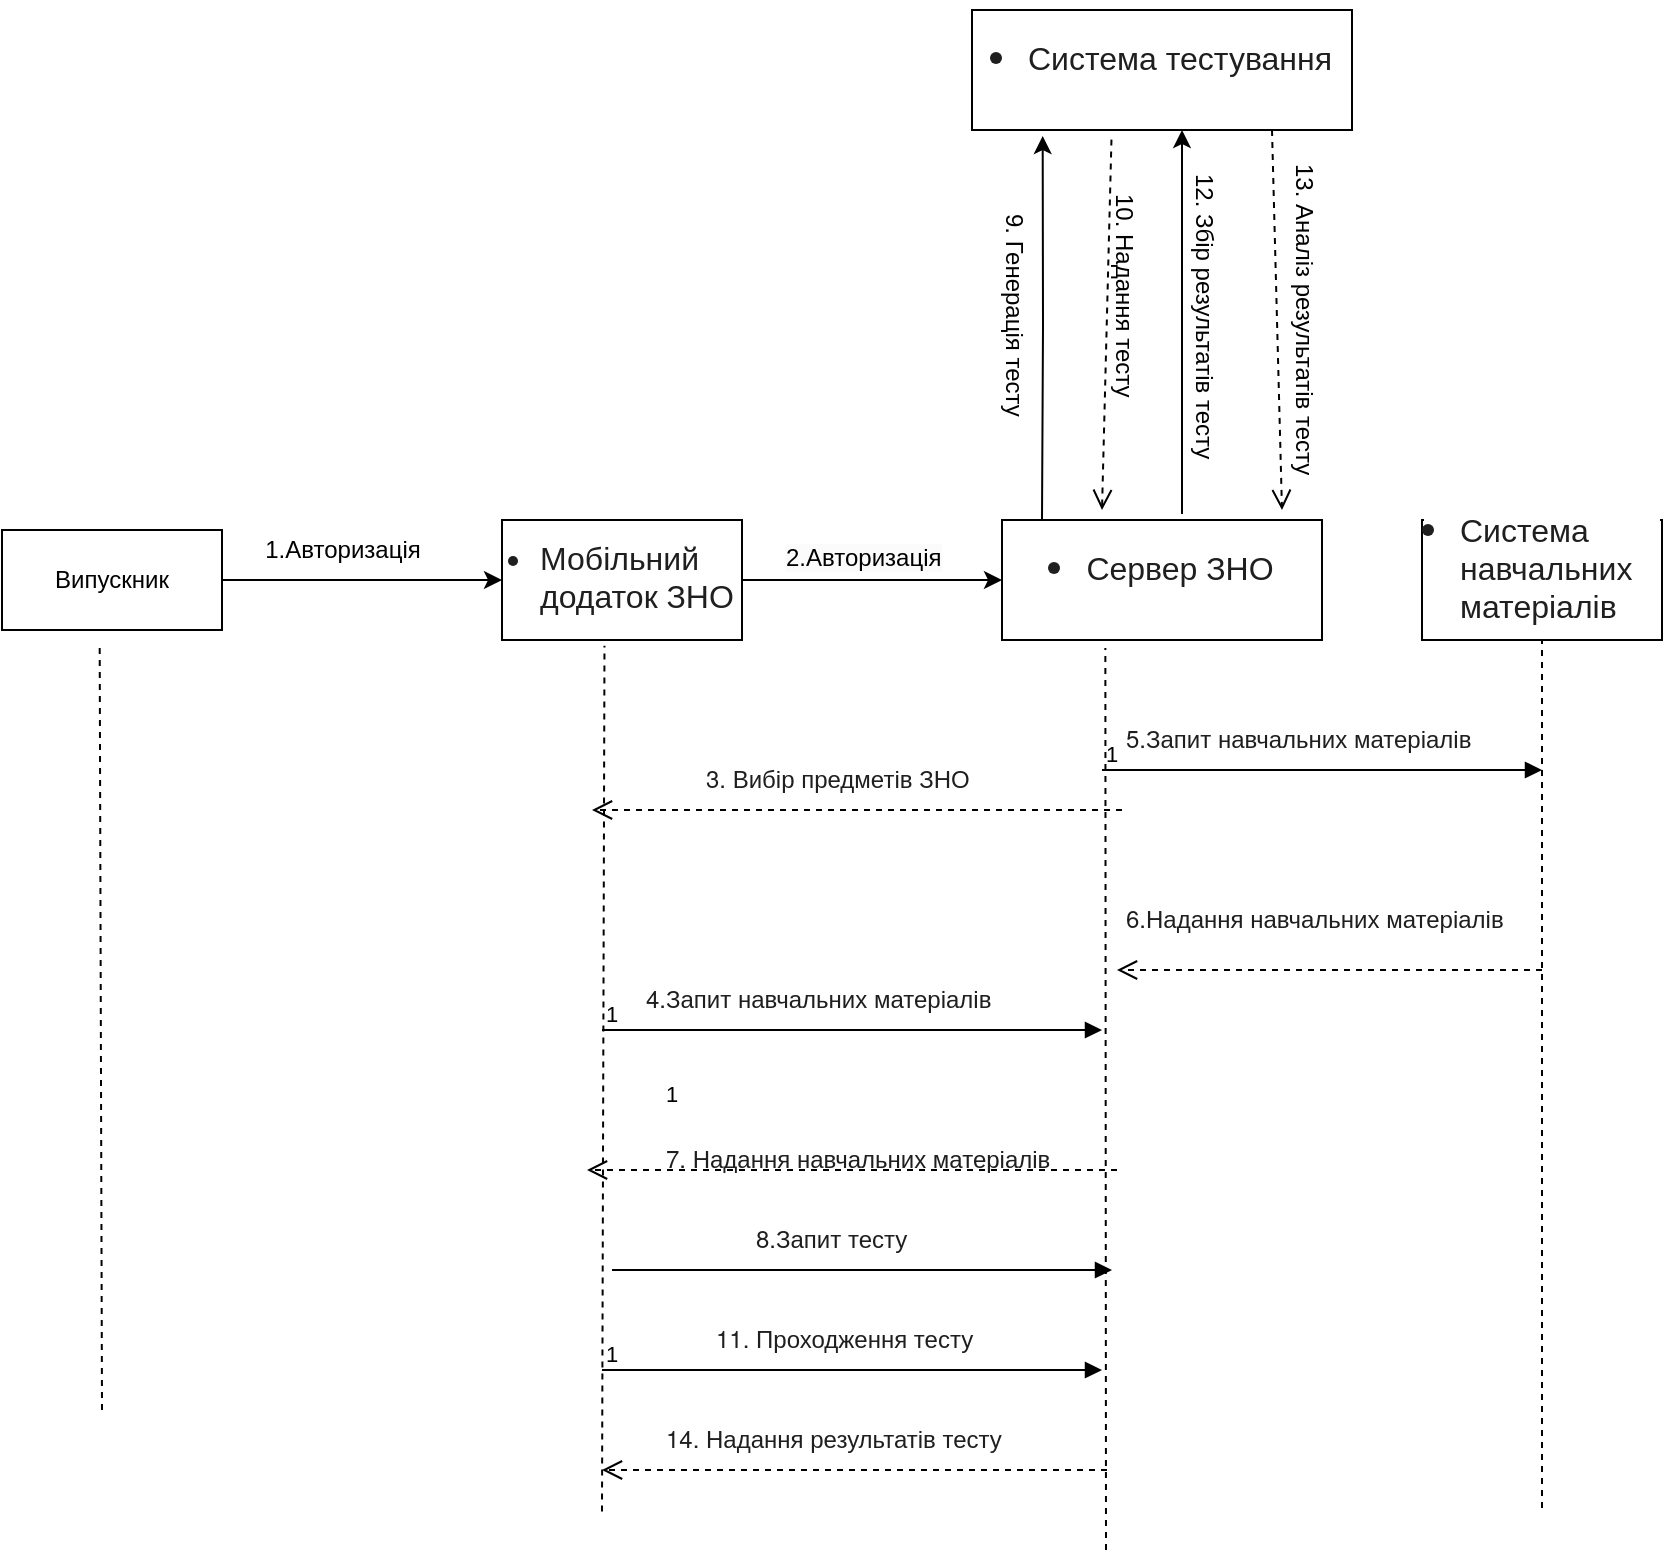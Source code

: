 <mxfile version="24.1.0" type="device">
  <diagram name="Page-1" id="e7e014a7-5840-1c2e-5031-d8a46d1fe8dd">
    <mxGraphModel dx="1843" dy="1725" grid="1" gridSize="10" guides="1" tooltips="1" connect="1" arrows="1" fold="1" page="1" pageScale="1" pageWidth="1169" pageHeight="826" background="none" math="0" shadow="0">
      <root>
        <mxCell id="0" />
        <mxCell id="1" parent="0" />
        <mxCell id="LCB57Vmr7wKY6c8nJuJc-48" style="edgeStyle=orthogonalEdgeStyle;rounded=0;orthogonalLoop=1;jettySize=auto;html=1;exitX=1;exitY=0.5;exitDx=0;exitDy=0;entryX=0;entryY=0.5;entryDx=0;entryDy=0;" parent="1" source="LCB57Vmr7wKY6c8nJuJc-42" target="LCB57Vmr7wKY6c8nJuJc-44" edge="1">
          <mxGeometry relative="1" as="geometry" />
        </mxCell>
        <mxCell id="LCB57Vmr7wKY6c8nJuJc-42" value="Випускник" style="html=1;whiteSpace=wrap;" parent="1" vertex="1">
          <mxGeometry x="100" y="70" width="110" height="50" as="geometry" />
        </mxCell>
        <mxCell id="LCB57Vmr7wKY6c8nJuJc-43" value="" style="endArrow=none;dashed=1;html=1;rounded=0;entryX=0.444;entryY=1.124;entryDx=0;entryDy=0;entryPerimeter=0;" parent="1" target="LCB57Vmr7wKY6c8nJuJc-42" edge="1">
          <mxGeometry width="50" height="50" relative="1" as="geometry">
            <mxPoint x="150" y="510" as="sourcePoint" />
            <mxPoint x="470" y="210" as="targetPoint" />
          </mxGeometry>
        </mxCell>
        <mxCell id="LCB57Vmr7wKY6c8nJuJc-49" style="edgeStyle=orthogonalEdgeStyle;rounded=0;orthogonalLoop=1;jettySize=auto;html=1;exitX=1;exitY=0.5;exitDx=0;exitDy=0;entryX=0;entryY=0.5;entryDx=0;entryDy=0;" parent="1" source="LCB57Vmr7wKY6c8nJuJc-44" target="LCB57Vmr7wKY6c8nJuJc-45" edge="1">
          <mxGeometry relative="1" as="geometry" />
        </mxCell>
        <mxCell id="LCB57Vmr7wKY6c8nJuJc-44" value="&lt;font style=&quot;font-size: 12px;&quot;&gt;&lt;br&gt;&lt;/font&gt;&lt;ul style=&quot;margin: 4px 0px; padding-inline-start: 1.125rem; color: rgb(31, 31, 31); font-family: &amp;quot;Google Sans&amp;quot;, &amp;quot;Helvetica Neue&amp;quot;, sans-serif; font-style: normal; font-variant-ligatures: normal; font-variant-caps: normal; font-weight: 400; letter-spacing: normal; orphans: 2; text-align: start; text-indent: 0px; text-transform: none; widows: 2; word-spacing: 0px; -webkit-text-stroke-width: 0px; background-color: rgb(255, 255, 255); text-decoration-thickness: initial; text-decoration-style: initial; text-decoration-color: initial;&quot; data-sourcepos=&quot;61:1-65:0&quot;&gt;&lt;li style=&quot;margin-bottom: 0px;&quot; data-sourcepos=&quot;61:1-61:23&quot;&gt;&lt;font size=&quot;3&quot;&gt;Мобільний додаток ЗНО&lt;/font&gt;&lt;/li&gt;&lt;/ul&gt;&lt;font size=&quot;3&quot;&gt;&lt;br&gt;&lt;/font&gt;" style="rounded=0;whiteSpace=wrap;html=1;" parent="1" vertex="1">
          <mxGeometry x="350" y="65" width="120" height="60" as="geometry" />
        </mxCell>
        <mxCell id="LCB57Vmr7wKY6c8nJuJc-45" value="&#xa;&lt;ul style=&quot;margin: 4px 0px; padding-inline-start: 1.125rem; color: rgb(31, 31, 31); font-family: &amp;quot;Google Sans&amp;quot;, &amp;quot;Helvetica Neue&amp;quot;, sans-serif; font-size: 16px; font-style: normal; font-variant-ligatures: normal; font-variant-caps: normal; font-weight: 400; letter-spacing: normal; orphans: 2; text-align: start; text-indent: 0px; text-transform: none; widows: 2; word-spacing: 0px; -webkit-text-stroke-width: 0px; background-color: rgb(255, 255, 255); text-decoration-thickness: initial; text-decoration-style: initial; text-decoration-color: initial;&quot; data-sourcepos=&quot;61:1-65:0&quot;&gt;&lt;li style=&quot;margin-bottom: 0px;&quot; data-sourcepos=&quot;62:1-62:12&quot;&gt;Сервер ЗНО&lt;/li&gt;&lt;/ul&gt;&#xa;&#xa;" style="rounded=0;whiteSpace=wrap;html=1;" parent="1" vertex="1">
          <mxGeometry x="600" y="65" width="160" height="60" as="geometry" />
        </mxCell>
        <mxCell id="LCB57Vmr7wKY6c8nJuJc-46" value="&#xa;&lt;ul style=&quot;margin: 4px 0px; padding-inline-start: 1.125rem; color: rgb(31, 31, 31); font-family: &amp;quot;Google Sans&amp;quot;, &amp;quot;Helvetica Neue&amp;quot;, sans-serif; font-size: 16px; font-style: normal; font-variant-ligatures: normal; font-variant-caps: normal; font-weight: 400; letter-spacing: normal; orphans: 2; text-align: start; text-indent: 0px; text-transform: none; widows: 2; word-spacing: 0px; -webkit-text-stroke-width: 0px; background-color: rgb(255, 255, 255); text-decoration-thickness: initial; text-decoration-style: initial; text-decoration-color: initial;&quot; data-sourcepos=&quot;61:1-65:0&quot;&gt;&lt;li style=&quot;margin-bottom: 0px;&quot; data-sourcepos=&quot;63:1-63:31&quot;&gt;Система навчальних матеріалів&lt;/li&gt;&lt;/ul&gt;&#xa;&#xa;" style="rounded=0;whiteSpace=wrap;html=1;" parent="1" vertex="1">
          <mxGeometry x="810" y="65" width="120" height="60" as="geometry" />
        </mxCell>
        <mxCell id="LCB57Vmr7wKY6c8nJuJc-47" value="&#xa;&lt;ul style=&quot;margin: 4px 0px; padding-inline-start: 1.125rem; color: rgb(31, 31, 31); font-family: &amp;quot;Google Sans&amp;quot;, &amp;quot;Helvetica Neue&amp;quot;, sans-serif; font-size: 16px; font-style: normal; font-variant-ligatures: normal; font-variant-caps: normal; font-weight: 400; letter-spacing: normal; orphans: 2; text-align: start; text-indent: 0px; text-transform: none; widows: 2; word-spacing: 0px; -webkit-text-stroke-width: 0px; background-color: rgb(255, 255, 255); text-decoration-thickness: initial; text-decoration-style: initial; text-decoration-color: initial;&quot; data-sourcepos=&quot;61:1-65:0&quot;&gt;&lt;li style=&quot;margin-bottom: 0px;&quot; data-sourcepos=&quot;64:1-65:0&quot;&gt;Система тестування&lt;/li&gt;&lt;/ul&gt;&#xa;&#xa;" style="rounded=0;whiteSpace=wrap;html=1;" parent="1" vertex="1">
          <mxGeometry x="585" y="-190" width="190" height="60" as="geometry" />
        </mxCell>
        <mxCell id="LCB57Vmr7wKY6c8nJuJc-51" value="" style="endArrow=none;dashed=1;html=1;rounded=0;entryX=0.427;entryY=1.047;entryDx=0;entryDy=0;entryPerimeter=0;" parent="1" target="LCB57Vmr7wKY6c8nJuJc-44" edge="1">
          <mxGeometry width="50" height="50" relative="1" as="geometry">
            <mxPoint x="400" y="560.8" as="sourcePoint" />
            <mxPoint x="670" y="230" as="targetPoint" />
          </mxGeometry>
        </mxCell>
        <mxCell id="LCB57Vmr7wKY6c8nJuJc-52" value="1.Авторизація" style="text;html=1;align=center;verticalAlign=middle;resizable=0;points=[];autosize=1;strokeColor=none;fillColor=none;" parent="1" vertex="1">
          <mxGeometry x="220" y="65" width="100" height="30" as="geometry" />
        </mxCell>
        <mxCell id="LCB57Vmr7wKY6c8nJuJc-53" value="&lt;span style=&quot;color: rgb(0, 0, 0); font-family: Helvetica; font-size: 12px; font-style: normal; font-variant-ligatures: normal; font-variant-caps: normal; font-weight: 400; letter-spacing: normal; orphans: 2; text-align: center; text-indent: 0px; text-transform: none; widows: 2; word-spacing: 0px; -webkit-text-stroke-width: 0px; background-color: rgb(251, 251, 251); text-decoration-thickness: initial; text-decoration-style: initial; text-decoration-color: initial; float: none; display: inline !important;&quot;&gt;2.Авторизація&lt;/span&gt;" style="text;whiteSpace=wrap;html=1;" parent="1" vertex="1">
          <mxGeometry x="490" y="70" width="110" height="40" as="geometry" />
        </mxCell>
        <mxCell id="LCB57Vmr7wKY6c8nJuJc-56" value="&lt;span style=&quot;color: rgb(31, 31, 31); font-family: &amp;quot;Google Sans&amp;quot;, &amp;quot;Helvetica Neue&amp;quot;, sans-serif; font-style: normal; font-variant-ligatures: normal; font-variant-caps: normal; font-weight: 400; letter-spacing: normal; orphans: 2; text-align: left; text-indent: 0px; text-transform: none; widows: 2; word-spacing: 0px; -webkit-text-stroke-width: 0px; background-color: rgb(255, 255, 255); text-decoration-thickness: initial; text-decoration-style: initial; text-decoration-color: initial; float: none; display: inline !important;&quot;&gt;&lt;font style=&quot;font-size: 12px;&quot;&gt;3. Вибір предметів ЗНО&lt;/font&gt;&lt;/span&gt;" style="text;whiteSpace=wrap;html=1;" parent="1" vertex="1">
          <mxGeometry x="450" y="180" width="180" height="20" as="geometry" />
        </mxCell>
        <mxCell id="LCB57Vmr7wKY6c8nJuJc-57" value="" style="endArrow=block;endFill=1;html=1;edgeStyle=orthogonalEdgeStyle;align=left;verticalAlign=top;rounded=0;" parent="1" edge="1">
          <mxGeometry x="-1" relative="1" as="geometry">
            <mxPoint x="400" y="320" as="sourcePoint" />
            <mxPoint x="650" y="320" as="targetPoint" />
          </mxGeometry>
        </mxCell>
        <mxCell id="LCB57Vmr7wKY6c8nJuJc-58" value="1" style="edgeLabel;resizable=0;html=1;align=left;verticalAlign=bottom;" parent="LCB57Vmr7wKY6c8nJuJc-57" connectable="0" vertex="1">
          <mxGeometry x="-1" relative="1" as="geometry" />
        </mxCell>
        <mxCell id="LCB57Vmr7wKY6c8nJuJc-59" value="&lt;span style=&quot;color: rgb(31, 31, 31); font-family: &amp;quot;Google Sans&amp;quot;, &amp;quot;Helvetica Neue&amp;quot;, sans-serif; font-style: normal; font-variant-ligatures: normal; font-variant-caps: normal; font-weight: 400; letter-spacing: normal; orphans: 2; text-align: left; text-indent: 0px; text-transform: none; widows: 2; word-spacing: 0px; -webkit-text-stroke-width: 0px; background-color: rgb(255, 255, 255); text-decoration-thickness: initial; text-decoration-style: initial; text-decoration-color: initial; float: none; display: inline !important;&quot;&gt;&lt;font style=&quot;font-size: 12px;&quot;&gt;4.Запит навчальних матеріалів&lt;/font&gt;&lt;/span&gt;" style="text;whiteSpace=wrap;html=1;" parent="1" vertex="1">
          <mxGeometry x="420" y="290" width="200" height="20" as="geometry" />
        </mxCell>
        <mxCell id="LCB57Vmr7wKY6c8nJuJc-60" value="&lt;span style=&quot;color: rgb(31, 31, 31); font-family: &amp;quot;Google Sans&amp;quot;, &amp;quot;Helvetica Neue&amp;quot;, sans-serif; font-style: normal; font-variant-ligatures: normal; font-variant-caps: normal; font-weight: 400; letter-spacing: normal; orphans: 2; text-align: left; text-indent: 0px; text-transform: none; widows: 2; word-spacing: 0px; -webkit-text-stroke-width: 0px; background-color: rgb(255, 255, 255); text-decoration-thickness: initial; text-decoration-style: initial; text-decoration-color: initial; float: none; display: inline !important;&quot;&gt;&lt;font style=&quot;font-size: 12px;&quot;&gt;5.Запит навчальних матеріалів&lt;/font&gt;&lt;/span&gt;" style="text;whiteSpace=wrap;html=1;" parent="1" vertex="1">
          <mxGeometry x="660" y="160" width="250" height="40" as="geometry" />
        </mxCell>
        <mxCell id="LCB57Vmr7wKY6c8nJuJc-64" value="" style="endArrow=none;dashed=1;html=1;rounded=0;entryX=0.437;entryY=1.02;entryDx=0;entryDy=0;entryPerimeter=0;" parent="1" edge="1">
          <mxGeometry width="50" height="50" relative="1" as="geometry">
            <mxPoint x="870" y="559" as="sourcePoint" />
            <mxPoint x="870" y="125" as="targetPoint" />
          </mxGeometry>
        </mxCell>
        <mxCell id="LCB57Vmr7wKY6c8nJuJc-65" value="" style="endArrow=block;endFill=1;html=1;edgeStyle=orthogonalEdgeStyle;align=left;verticalAlign=top;rounded=0;" parent="1" edge="1">
          <mxGeometry x="-1" relative="1" as="geometry">
            <mxPoint x="650" y="190" as="sourcePoint" />
            <mxPoint x="870" y="190" as="targetPoint" />
            <mxPoint as="offset" />
          </mxGeometry>
        </mxCell>
        <mxCell id="LCB57Vmr7wKY6c8nJuJc-66" value="1" style="edgeLabel;resizable=0;html=1;align=left;verticalAlign=bottom;" parent="LCB57Vmr7wKY6c8nJuJc-65" connectable="0" vertex="1">
          <mxGeometry x="-1" relative="1" as="geometry" />
        </mxCell>
        <mxCell id="LCB57Vmr7wKY6c8nJuJc-69" value="&lt;span style=&quot;color: rgb(31, 31, 31); font-family: &amp;quot;Google Sans&amp;quot;, &amp;quot;Helvetica Neue&amp;quot;, sans-serif; font-style: normal; font-variant-ligatures: normal; font-variant-caps: normal; font-weight: 400; letter-spacing: normal; orphans: 2; text-align: left; text-indent: 0px; text-transform: none; widows: 2; word-spacing: 0px; -webkit-text-stroke-width: 0px; background-color: rgb(255, 255, 255); text-decoration-thickness: initial; text-decoration-style: initial; text-decoration-color: initial; float: none; display: inline !important;&quot;&gt;&lt;font style=&quot;font-size: 12px;&quot;&gt;6.Надання навчальних матеріалів&lt;/font&gt;&lt;/span&gt;" style="text;whiteSpace=wrap;html=1;" parent="1" vertex="1">
          <mxGeometry x="660" y="250" width="200" height="20" as="geometry" />
        </mxCell>
        <mxCell id="LCB57Vmr7wKY6c8nJuJc-72" value="&lt;span style=&quot;color: rgb(31, 31, 31); font-family: &amp;quot;Google Sans&amp;quot;, &amp;quot;Helvetica Neue&amp;quot;, sans-serif; font-style: normal; font-variant-ligatures: normal; font-variant-caps: normal; font-weight: 400; letter-spacing: normal; orphans: 2; text-align: left; text-indent: 0px; text-transform: none; widows: 2; word-spacing: 0px; -webkit-text-stroke-width: 0px; background-color: rgb(255, 255, 255); text-decoration-thickness: initial; text-decoration-style: initial; text-decoration-color: initial; float: none; display: inline !important;&quot;&gt;&lt;font style=&quot;font-size: 12px;&quot;&gt;7. Надання навчальних матеріалів&lt;/font&gt;&lt;/span&gt;" style="text;whiteSpace=wrap;html=1;" parent="1" vertex="1">
          <mxGeometry x="430" y="370" width="200" height="20" as="geometry" />
        </mxCell>
        <mxCell id="LCB57Vmr7wKY6c8nJuJc-73" value="" style="endArrow=block;endFill=1;html=1;edgeStyle=orthogonalEdgeStyle;align=left;verticalAlign=top;rounded=0;" parent="1" edge="1">
          <mxGeometry x="-1" relative="1" as="geometry">
            <mxPoint x="405" y="440" as="sourcePoint" />
            <mxPoint x="655" y="440" as="targetPoint" />
          </mxGeometry>
        </mxCell>
        <mxCell id="LCB57Vmr7wKY6c8nJuJc-74" value="1" style="edgeLabel;resizable=0;html=1;align=left;verticalAlign=bottom;" parent="LCB57Vmr7wKY6c8nJuJc-73" connectable="0" vertex="1">
          <mxGeometry x="-1" relative="1" as="geometry">
            <mxPoint x="25" y="-80" as="offset" />
          </mxGeometry>
        </mxCell>
        <mxCell id="LCB57Vmr7wKY6c8nJuJc-76" value="&lt;span style=&quot;color: rgb(31, 31, 31); font-family: &amp;quot;Google Sans&amp;quot;, &amp;quot;Helvetica Neue&amp;quot;, sans-serif; font-style: normal; font-variant-ligatures: normal; font-variant-caps: normal; font-weight: 400; letter-spacing: normal; orphans: 2; text-align: left; text-indent: 0px; text-transform: none; widows: 2; word-spacing: 0px; -webkit-text-stroke-width: 0px; background-color: rgb(255, 255, 255); text-decoration-thickness: initial; text-decoration-style: initial; text-decoration-color: initial; float: none; display: inline !important;&quot;&gt;&lt;font style=&quot;font-size: 12px;&quot;&gt;8.Запит тесту&lt;/font&gt;&lt;/span&gt;" style="text;whiteSpace=wrap;html=1;" parent="1" vertex="1">
          <mxGeometry x="475" y="410" width="100" height="30" as="geometry" />
        </mxCell>
        <mxCell id="LCB57Vmr7wKY6c8nJuJc-80" value="9. Генерація тесту" style="text;whiteSpace=wrap;html=1;rotation=90;" parent="1" vertex="1">
          <mxGeometry x="555" y="-45" width="110" height="20" as="geometry" />
        </mxCell>
        <mxCell id="LCB57Vmr7wKY6c8nJuJc-81" style="edgeStyle=orthogonalEdgeStyle;rounded=0;orthogonalLoop=1;jettySize=auto;html=1;exitX=0.5;exitY=0;exitDx=0;exitDy=0;entryX=0.186;entryY=1.05;entryDx=0;entryDy=0;entryPerimeter=0;" parent="1" target="LCB57Vmr7wKY6c8nJuJc-47" edge="1">
          <mxGeometry relative="1" as="geometry">
            <mxPoint x="620" y="65" as="sourcePoint" />
            <mxPoint x="620.4" y="-94.18" as="targetPoint" />
          </mxGeometry>
        </mxCell>
        <mxCell id="LCB57Vmr7wKY6c8nJuJc-82" value="10. Надання тесту" style="text;whiteSpace=wrap;html=1;rotation=90;" parent="1" vertex="1">
          <mxGeometry x="607.5" y="-52.5" width="115" height="20" as="geometry" />
        </mxCell>
        <mxCell id="LCB57Vmr7wKY6c8nJuJc-84" value="" style="endArrow=block;endFill=1;html=1;edgeStyle=orthogonalEdgeStyle;align=left;verticalAlign=top;rounded=0;" parent="1" edge="1">
          <mxGeometry x="-1" relative="1" as="geometry">
            <mxPoint x="400" y="490" as="sourcePoint" />
            <mxPoint x="650" y="490" as="targetPoint" />
          </mxGeometry>
        </mxCell>
        <mxCell id="LCB57Vmr7wKY6c8nJuJc-85" value="1" style="edgeLabel;resizable=0;html=1;align=left;verticalAlign=bottom;" parent="LCB57Vmr7wKY6c8nJuJc-84" connectable="0" vertex="1">
          <mxGeometry x="-1" relative="1" as="geometry" />
        </mxCell>
        <mxCell id="LCB57Vmr7wKY6c8nJuJc-86" value="&lt;span style=&quot;color: rgb(31, 31, 31); font-family: &amp;quot;Google Sans&amp;quot;, &amp;quot;Helvetica Neue&amp;quot;, sans-serif; font-style: normal; font-variant-ligatures: normal; font-variant-caps: normal; font-weight: 400; letter-spacing: normal; orphans: 2; text-align: left; text-indent: 0px; text-transform: none; widows: 2; word-spacing: 0px; -webkit-text-stroke-width: 0px; background-color: rgb(255, 255, 255); text-decoration-thickness: initial; text-decoration-style: initial; text-decoration-color: initial; float: none; display: inline !important;&quot;&gt;&lt;font style=&quot;font-size: 12px;&quot;&gt;11. Проходження тесту&lt;/font&gt;&lt;/span&gt;" style="text;whiteSpace=wrap;html=1;" parent="1" vertex="1">
          <mxGeometry x="455" y="460" width="140" height="30" as="geometry" />
        </mxCell>
        <mxCell id="LCB57Vmr7wKY6c8nJuJc-89" style="edgeStyle=orthogonalEdgeStyle;rounded=0;orthogonalLoop=1;jettySize=auto;html=1;exitX=0.5;exitY=0;exitDx=0;exitDy=0;entryX=0.186;entryY=1.05;entryDx=0;entryDy=0;entryPerimeter=0;" parent="1" edge="1">
          <mxGeometry relative="1" as="geometry">
            <mxPoint x="690" y="62" as="sourcePoint" />
            <mxPoint x="690" y="-130" as="targetPoint" />
          </mxGeometry>
        </mxCell>
        <mxCell id="LCB57Vmr7wKY6c8nJuJc-90" value="12. Збір результатів тесту" style="text;whiteSpace=wrap;html=1;rotation=90;" parent="1" vertex="1">
          <mxGeometry x="627.5" y="-42.5" width="155" height="20" as="geometry" />
        </mxCell>
        <mxCell id="LCB57Vmr7wKY6c8nJuJc-91" value="" style="endArrow=none;dashed=1;html=1;rounded=0;entryX=0.323;entryY=1.067;entryDx=0;entryDy=0;entryPerimeter=0;" parent="1" target="LCB57Vmr7wKY6c8nJuJc-45" edge="1">
          <mxGeometry width="50" height="50" relative="1" as="geometry">
            <mxPoint x="652" y="580" as="sourcePoint" />
            <mxPoint x="670" y="120" as="targetPoint" />
          </mxGeometry>
        </mxCell>
        <mxCell id="LCB57Vmr7wKY6c8nJuJc-93" value="13. Аналіз результатів тесту" style="text;whiteSpace=wrap;html=1;rotation=90;" parent="1" vertex="1">
          <mxGeometry x="670" y="-40" width="170" height="20" as="geometry" />
        </mxCell>
        <mxCell id="LCB57Vmr7wKY6c8nJuJc-94" value="&lt;span style=&quot;color: rgb(31, 31, 31); font-family: &amp;quot;Google Sans&amp;quot;, &amp;quot;Helvetica Neue&amp;quot;, sans-serif; font-style: normal; font-variant-ligatures: normal; font-variant-caps: normal; font-weight: 400; letter-spacing: normal; orphans: 2; text-align: left; text-indent: 0px; text-transform: none; widows: 2; word-spacing: 0px; -webkit-text-stroke-width: 0px; background-color: rgb(255, 255, 255); text-decoration-thickness: initial; text-decoration-style: initial; text-decoration-color: initial; float: none; display: inline !important;&quot;&gt;&lt;font style=&quot;font-size: 12px;&quot;&gt;14. Надання результатів тесту&lt;/font&gt;&lt;/span&gt;" style="text;whiteSpace=wrap;html=1;" parent="1" vertex="1">
          <mxGeometry x="430" y="510" width="180" height="20" as="geometry" />
        </mxCell>
        <mxCell id="EH-ghxmzXCBHykpjtGiq-3" value="" style="html=1;verticalAlign=bottom;endArrow=open;dashed=1;endSize=8;curved=0;rounded=0;" edge="1" parent="1">
          <mxGeometry relative="1" as="geometry">
            <mxPoint x="660" y="210" as="sourcePoint" />
            <mxPoint x="395" y="210" as="targetPoint" />
          </mxGeometry>
        </mxCell>
        <mxCell id="EH-ghxmzXCBHykpjtGiq-4" value="" style="html=1;verticalAlign=bottom;endArrow=open;dashed=1;endSize=8;curved=0;rounded=0;" edge="1" parent="1">
          <mxGeometry relative="1" as="geometry">
            <mxPoint x="652.5" y="540" as="sourcePoint" />
            <mxPoint x="400" y="540" as="targetPoint" />
          </mxGeometry>
        </mxCell>
        <mxCell id="EH-ghxmzXCBHykpjtGiq-5" value="" style="html=1;verticalAlign=bottom;endArrow=open;dashed=1;endSize=8;curved=0;rounded=0;" edge="1" parent="1">
          <mxGeometry relative="1" as="geometry">
            <mxPoint x="657.5" y="390" as="sourcePoint" />
            <mxPoint x="392.5" y="390" as="targetPoint" />
          </mxGeometry>
        </mxCell>
        <mxCell id="EH-ghxmzXCBHykpjtGiq-7" value="" style="html=1;verticalAlign=bottom;endArrow=open;dashed=1;endSize=8;curved=0;rounded=0;" edge="1" parent="1">
          <mxGeometry relative="1" as="geometry">
            <mxPoint x="870" y="290" as="sourcePoint" />
            <mxPoint x="657.5" y="290" as="targetPoint" />
          </mxGeometry>
        </mxCell>
        <mxCell id="EH-ghxmzXCBHykpjtGiq-8" value="" style="html=1;verticalAlign=bottom;endArrow=open;dashed=1;endSize=8;curved=0;rounded=0;exitX=0.367;exitY=1.08;exitDx=0;exitDy=0;exitPerimeter=0;" edge="1" parent="1" source="LCB57Vmr7wKY6c8nJuJc-47">
          <mxGeometry relative="1" as="geometry">
            <mxPoint x="620" y="-40" as="sourcePoint" />
            <mxPoint x="650" y="60" as="targetPoint" />
          </mxGeometry>
        </mxCell>
        <mxCell id="EH-ghxmzXCBHykpjtGiq-10" value="" style="html=1;verticalAlign=bottom;endArrow=open;dashed=1;endSize=8;curved=0;rounded=0;exitX=0.367;exitY=1.08;exitDx=0;exitDy=0;exitPerimeter=0;" edge="1" parent="1">
          <mxGeometry relative="1" as="geometry">
            <mxPoint x="735" y="-130" as="sourcePoint" />
            <mxPoint x="740" y="60" as="targetPoint" />
          </mxGeometry>
        </mxCell>
      </root>
    </mxGraphModel>
  </diagram>
</mxfile>
